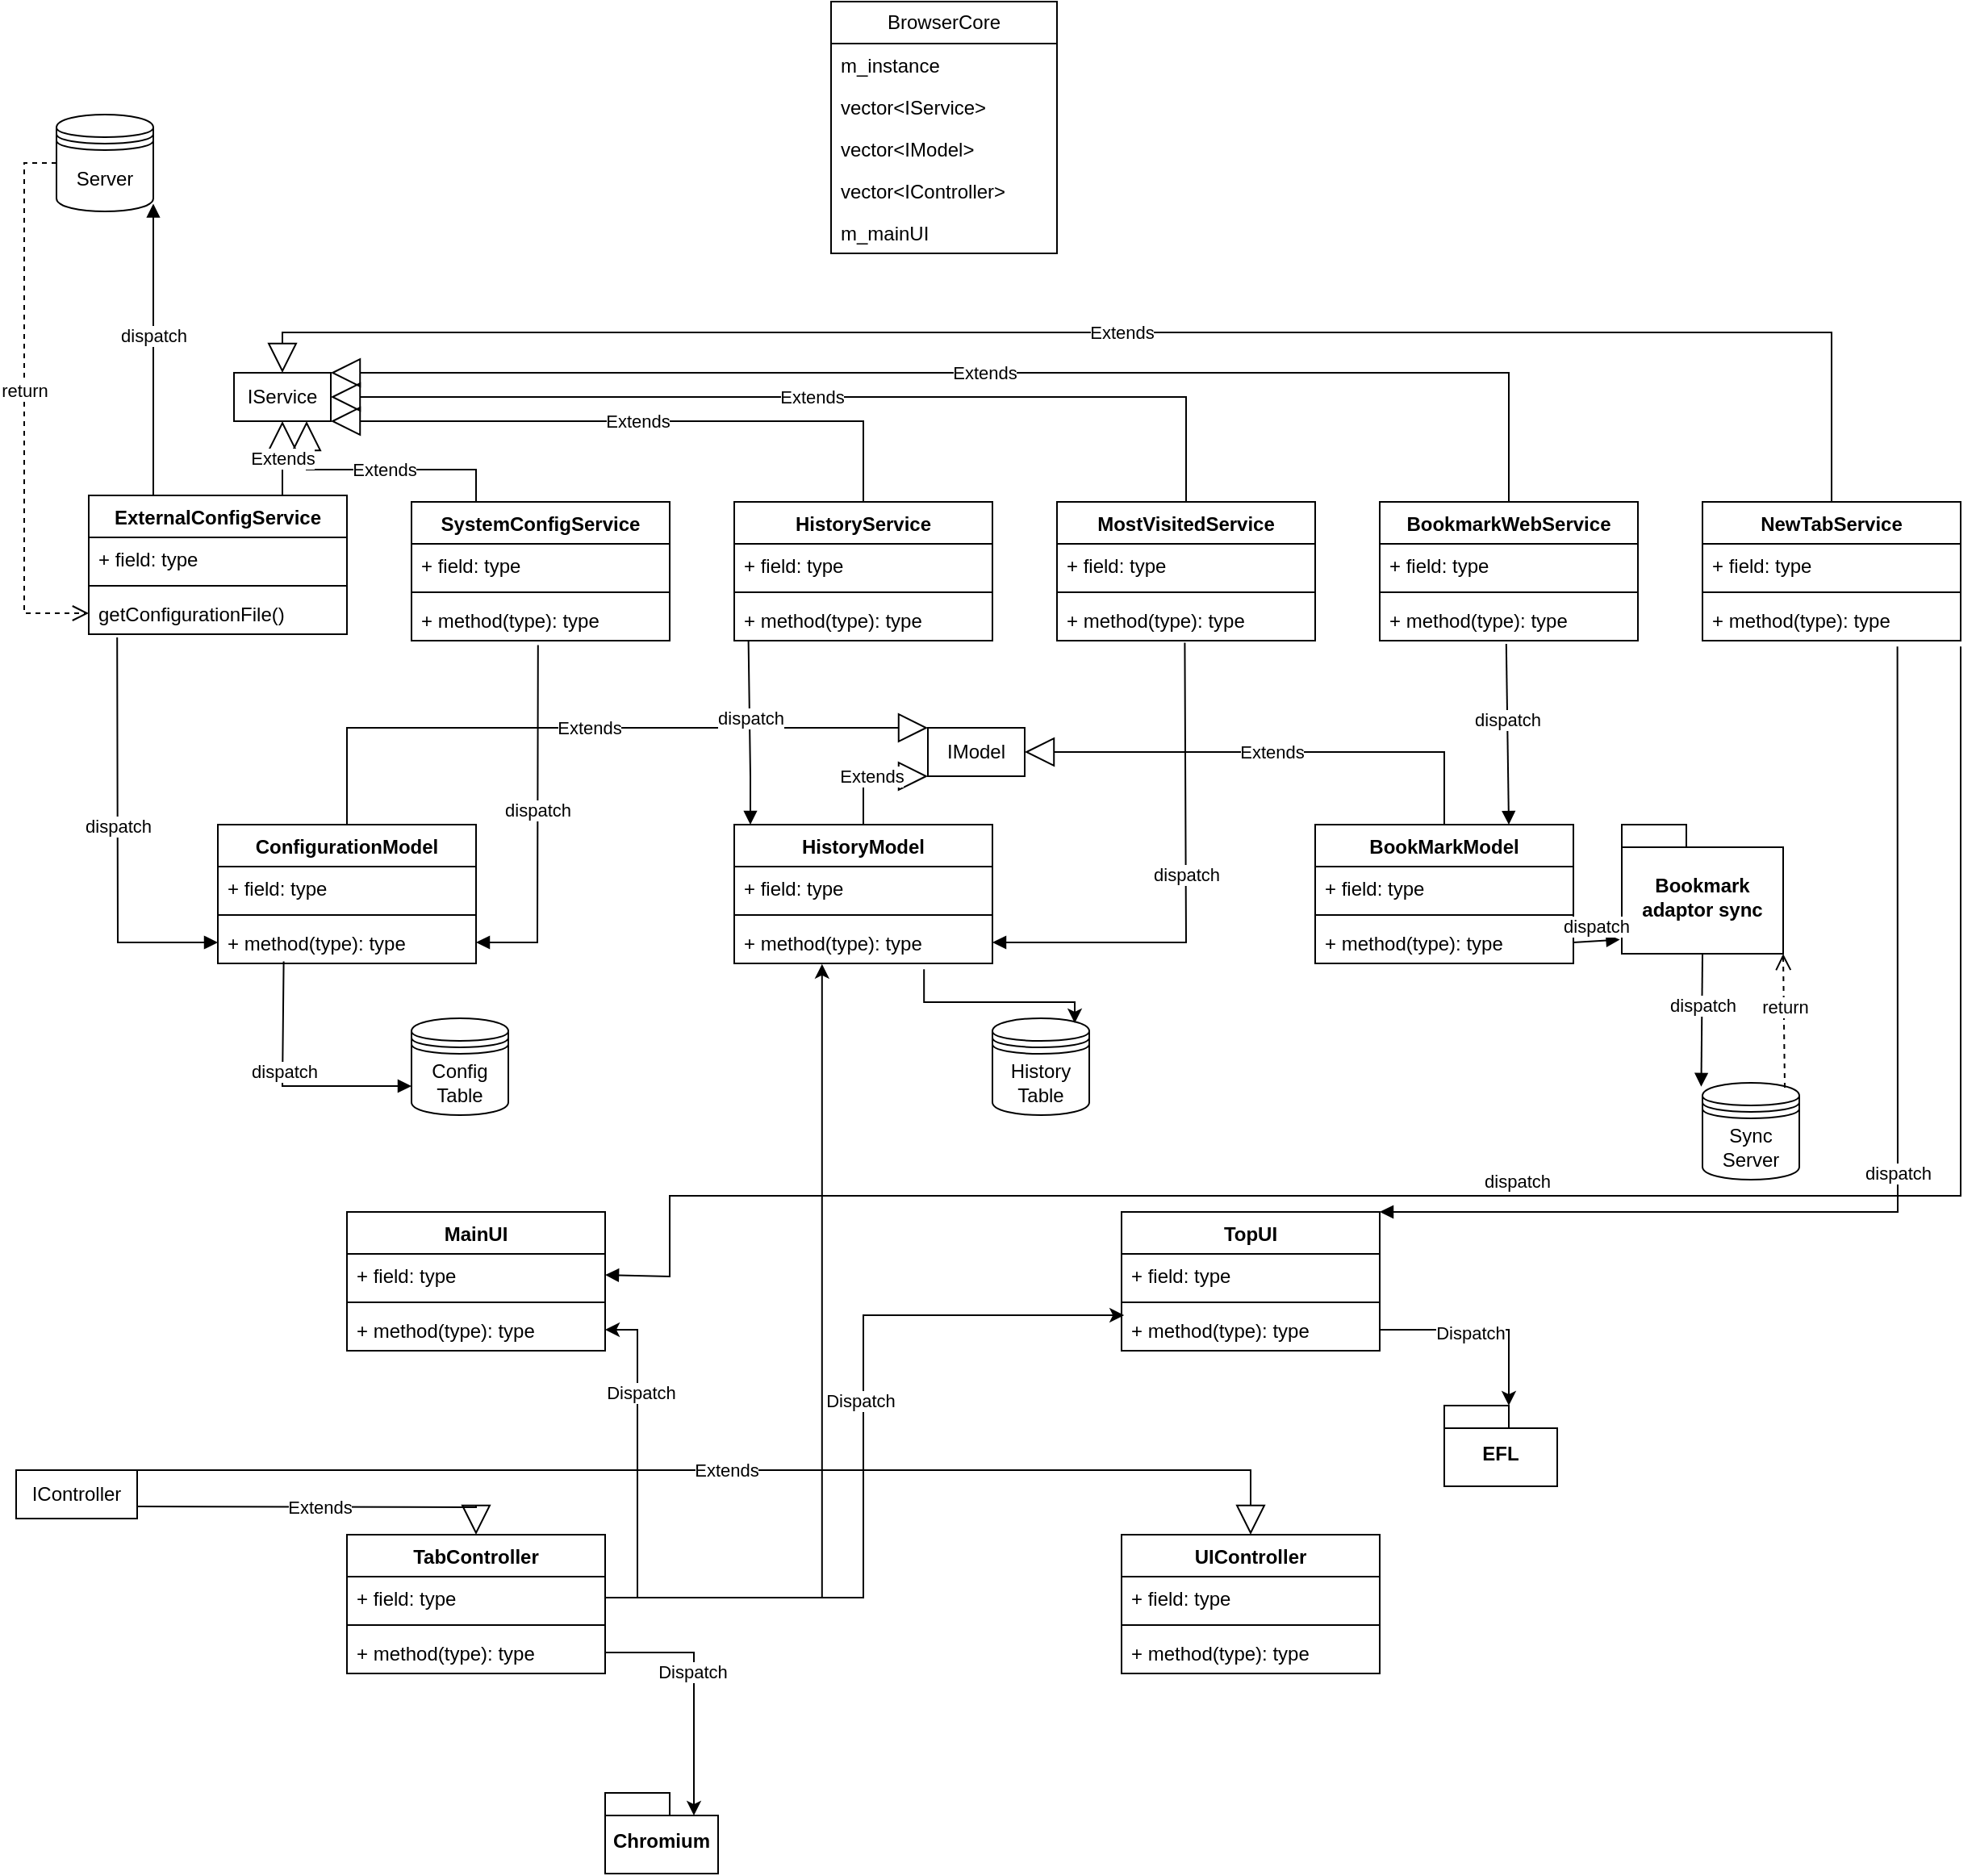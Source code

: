 <mxfile version="21.7.5" type="device">
  <diagram name="Page-1" id="P-EX21U4wKJyA6M23lcf">
    <mxGraphModel dx="2673" dy="1966" grid="1" gridSize="10" guides="1" tooltips="1" connect="1" arrows="1" fold="1" page="1" pageScale="1" pageWidth="850" pageHeight="1100" math="1" shadow="0">
      <root>
        <mxCell id="0" />
        <mxCell id="1" parent="0" />
        <mxCell id="Jnn9aBJdrJOecdArsr_e-15" value="IService" style="html=1;whiteSpace=wrap;" parent="1" vertex="1">
          <mxGeometry x="10" y="200" width="60" height="30" as="geometry" />
        </mxCell>
        <mxCell id="Jnn9aBJdrJOecdArsr_e-17" value="NewTabService" style="swimlane;fontStyle=1;align=center;verticalAlign=top;childLayout=stackLayout;horizontal=1;startSize=26;horizontalStack=0;resizeParent=1;resizeParentMax=0;resizeLast=0;collapsible=1;marginBottom=0;whiteSpace=wrap;html=1;" parent="1" vertex="1">
          <mxGeometry x="920" y="280" width="160" height="86" as="geometry" />
        </mxCell>
        <mxCell id="Jnn9aBJdrJOecdArsr_e-18" value="+ field: type" style="text;strokeColor=none;fillColor=none;align=left;verticalAlign=top;spacingLeft=4;spacingRight=4;overflow=hidden;rotatable=0;points=[[0,0.5],[1,0.5]];portConstraint=eastwest;whiteSpace=wrap;html=1;" parent="Jnn9aBJdrJOecdArsr_e-17" vertex="1">
          <mxGeometry y="26" width="160" height="26" as="geometry" />
        </mxCell>
        <mxCell id="Jnn9aBJdrJOecdArsr_e-19" value="" style="line;strokeWidth=1;fillColor=none;align=left;verticalAlign=middle;spacingTop=-1;spacingLeft=3;spacingRight=3;rotatable=0;labelPosition=right;points=[];portConstraint=eastwest;strokeColor=inherit;" parent="Jnn9aBJdrJOecdArsr_e-17" vertex="1">
          <mxGeometry y="52" width="160" height="8" as="geometry" />
        </mxCell>
        <mxCell id="Jnn9aBJdrJOecdArsr_e-20" value="+ method(type): type" style="text;strokeColor=none;fillColor=none;align=left;verticalAlign=top;spacingLeft=4;spacingRight=4;overflow=hidden;rotatable=0;points=[[0,0.5],[1,0.5]];portConstraint=eastwest;whiteSpace=wrap;html=1;" parent="Jnn9aBJdrJOecdArsr_e-17" vertex="1">
          <mxGeometry y="60" width="160" height="26" as="geometry" />
        </mxCell>
        <mxCell id="Jnn9aBJdrJOecdArsr_e-21" value="BookmarkWebService" style="swimlane;fontStyle=1;align=center;verticalAlign=top;childLayout=stackLayout;horizontal=1;startSize=26;horizontalStack=0;resizeParent=1;resizeParentMax=0;resizeLast=0;collapsible=1;marginBottom=0;whiteSpace=wrap;html=1;" parent="1" vertex="1">
          <mxGeometry x="720" y="280" width="160" height="86" as="geometry" />
        </mxCell>
        <mxCell id="Jnn9aBJdrJOecdArsr_e-22" value="+ field: type" style="text;strokeColor=none;fillColor=none;align=left;verticalAlign=top;spacingLeft=4;spacingRight=4;overflow=hidden;rotatable=0;points=[[0,0.5],[1,0.5]];portConstraint=eastwest;whiteSpace=wrap;html=1;" parent="Jnn9aBJdrJOecdArsr_e-21" vertex="1">
          <mxGeometry y="26" width="160" height="26" as="geometry" />
        </mxCell>
        <mxCell id="Jnn9aBJdrJOecdArsr_e-23" value="" style="line;strokeWidth=1;fillColor=none;align=left;verticalAlign=middle;spacingTop=-1;spacingLeft=3;spacingRight=3;rotatable=0;labelPosition=right;points=[];portConstraint=eastwest;strokeColor=inherit;" parent="Jnn9aBJdrJOecdArsr_e-21" vertex="1">
          <mxGeometry y="52" width="160" height="8" as="geometry" />
        </mxCell>
        <mxCell id="Jnn9aBJdrJOecdArsr_e-24" value="+ method(type): type" style="text;strokeColor=none;fillColor=none;align=left;verticalAlign=top;spacingLeft=4;spacingRight=4;overflow=hidden;rotatable=0;points=[[0,0.5],[1,0.5]];portConstraint=eastwest;whiteSpace=wrap;html=1;" parent="Jnn9aBJdrJOecdArsr_e-21" vertex="1">
          <mxGeometry y="60" width="160" height="26" as="geometry" />
        </mxCell>
        <mxCell id="Jnn9aBJdrJOecdArsr_e-25" value="MostVisitedService" style="swimlane;fontStyle=1;align=center;verticalAlign=top;childLayout=stackLayout;horizontal=1;startSize=26;horizontalStack=0;resizeParent=1;resizeParentMax=0;resizeLast=0;collapsible=1;marginBottom=0;whiteSpace=wrap;html=1;" parent="1" vertex="1">
          <mxGeometry x="520" y="280" width="160" height="86" as="geometry" />
        </mxCell>
        <mxCell id="Jnn9aBJdrJOecdArsr_e-26" value="+ field: type" style="text;strokeColor=none;fillColor=none;align=left;verticalAlign=top;spacingLeft=4;spacingRight=4;overflow=hidden;rotatable=0;points=[[0,0.5],[1,0.5]];portConstraint=eastwest;whiteSpace=wrap;html=1;" parent="Jnn9aBJdrJOecdArsr_e-25" vertex="1">
          <mxGeometry y="26" width="160" height="26" as="geometry" />
        </mxCell>
        <mxCell id="Jnn9aBJdrJOecdArsr_e-27" value="" style="line;strokeWidth=1;fillColor=none;align=left;verticalAlign=middle;spacingTop=-1;spacingLeft=3;spacingRight=3;rotatable=0;labelPosition=right;points=[];portConstraint=eastwest;strokeColor=inherit;" parent="Jnn9aBJdrJOecdArsr_e-25" vertex="1">
          <mxGeometry y="52" width="160" height="8" as="geometry" />
        </mxCell>
        <mxCell id="Jnn9aBJdrJOecdArsr_e-28" value="+ method(type): type" style="text;strokeColor=none;fillColor=none;align=left;verticalAlign=top;spacingLeft=4;spacingRight=4;overflow=hidden;rotatable=0;points=[[0,0.5],[1,0.5]];portConstraint=eastwest;whiteSpace=wrap;html=1;" parent="Jnn9aBJdrJOecdArsr_e-25" vertex="1">
          <mxGeometry y="60" width="160" height="26" as="geometry" />
        </mxCell>
        <mxCell id="Jnn9aBJdrJOecdArsr_e-29" value="HistoryService" style="swimlane;fontStyle=1;align=center;verticalAlign=top;childLayout=stackLayout;horizontal=1;startSize=26;horizontalStack=0;resizeParent=1;resizeParentMax=0;resizeLast=0;collapsible=1;marginBottom=0;whiteSpace=wrap;html=1;" parent="1" vertex="1">
          <mxGeometry x="320" y="280" width="160" height="86" as="geometry" />
        </mxCell>
        <mxCell id="Jnn9aBJdrJOecdArsr_e-30" value="+ field: type" style="text;strokeColor=none;fillColor=none;align=left;verticalAlign=top;spacingLeft=4;spacingRight=4;overflow=hidden;rotatable=0;points=[[0,0.5],[1,0.5]];portConstraint=eastwest;whiteSpace=wrap;html=1;" parent="Jnn9aBJdrJOecdArsr_e-29" vertex="1">
          <mxGeometry y="26" width="160" height="26" as="geometry" />
        </mxCell>
        <mxCell id="Jnn9aBJdrJOecdArsr_e-31" value="" style="line;strokeWidth=1;fillColor=none;align=left;verticalAlign=middle;spacingTop=-1;spacingLeft=3;spacingRight=3;rotatable=0;labelPosition=right;points=[];portConstraint=eastwest;strokeColor=inherit;" parent="Jnn9aBJdrJOecdArsr_e-29" vertex="1">
          <mxGeometry y="52" width="160" height="8" as="geometry" />
        </mxCell>
        <mxCell id="Jnn9aBJdrJOecdArsr_e-32" value="+ method(type): type" style="text;strokeColor=none;fillColor=none;align=left;verticalAlign=top;spacingLeft=4;spacingRight=4;overflow=hidden;rotatable=0;points=[[0,0.5],[1,0.5]];portConstraint=eastwest;whiteSpace=wrap;html=1;" parent="Jnn9aBJdrJOecdArsr_e-29" vertex="1">
          <mxGeometry y="60" width="160" height="26" as="geometry" />
        </mxCell>
        <mxCell id="Jnn9aBJdrJOecdArsr_e-33" value="SystemConfigService" style="swimlane;fontStyle=1;align=center;verticalAlign=top;childLayout=stackLayout;horizontal=1;startSize=26;horizontalStack=0;resizeParent=1;resizeParentMax=0;resizeLast=0;collapsible=1;marginBottom=0;whiteSpace=wrap;html=1;" parent="1" vertex="1">
          <mxGeometry x="120" y="280" width="160" height="86" as="geometry" />
        </mxCell>
        <mxCell id="Jnn9aBJdrJOecdArsr_e-34" value="+ field: type" style="text;strokeColor=none;fillColor=none;align=left;verticalAlign=top;spacingLeft=4;spacingRight=4;overflow=hidden;rotatable=0;points=[[0,0.5],[1,0.5]];portConstraint=eastwest;whiteSpace=wrap;html=1;" parent="Jnn9aBJdrJOecdArsr_e-33" vertex="1">
          <mxGeometry y="26" width="160" height="26" as="geometry" />
        </mxCell>
        <mxCell id="Jnn9aBJdrJOecdArsr_e-35" value="" style="line;strokeWidth=1;fillColor=none;align=left;verticalAlign=middle;spacingTop=-1;spacingLeft=3;spacingRight=3;rotatable=0;labelPosition=right;points=[];portConstraint=eastwest;strokeColor=inherit;" parent="Jnn9aBJdrJOecdArsr_e-33" vertex="1">
          <mxGeometry y="52" width="160" height="8" as="geometry" />
        </mxCell>
        <mxCell id="Jnn9aBJdrJOecdArsr_e-36" value="+ method(type): type" style="text;strokeColor=none;fillColor=none;align=left;verticalAlign=top;spacingLeft=4;spacingRight=4;overflow=hidden;rotatable=0;points=[[0,0.5],[1,0.5]];portConstraint=eastwest;whiteSpace=wrap;html=1;" parent="Jnn9aBJdrJOecdArsr_e-33" vertex="1">
          <mxGeometry y="60" width="160" height="26" as="geometry" />
        </mxCell>
        <mxCell id="Jnn9aBJdrJOecdArsr_e-37" value="ExternalConfigService" style="swimlane;fontStyle=1;align=center;verticalAlign=top;childLayout=stackLayout;horizontal=1;startSize=26;horizontalStack=0;resizeParent=1;resizeParentMax=0;resizeLast=0;collapsible=1;marginBottom=0;whiteSpace=wrap;html=1;" parent="1" vertex="1">
          <mxGeometry x="-80" y="276" width="160" height="86" as="geometry" />
        </mxCell>
        <mxCell id="Jnn9aBJdrJOecdArsr_e-38" value="+ field: type" style="text;strokeColor=none;fillColor=none;align=left;verticalAlign=top;spacingLeft=4;spacingRight=4;overflow=hidden;rotatable=0;points=[[0,0.5],[1,0.5]];portConstraint=eastwest;whiteSpace=wrap;html=1;" parent="Jnn9aBJdrJOecdArsr_e-37" vertex="1">
          <mxGeometry y="26" width="160" height="26" as="geometry" />
        </mxCell>
        <mxCell id="Jnn9aBJdrJOecdArsr_e-39" value="" style="line;strokeWidth=1;fillColor=none;align=left;verticalAlign=middle;spacingTop=-1;spacingLeft=3;spacingRight=3;rotatable=0;labelPosition=right;points=[];portConstraint=eastwest;strokeColor=inherit;" parent="Jnn9aBJdrJOecdArsr_e-37" vertex="1">
          <mxGeometry y="52" width="160" height="8" as="geometry" />
        </mxCell>
        <mxCell id="Jnn9aBJdrJOecdArsr_e-40" value="getConfigurationFile()" style="text;strokeColor=none;fillColor=none;align=left;verticalAlign=top;spacingLeft=4;spacingRight=4;overflow=hidden;rotatable=0;points=[[0,0.5],[1,0.5]];portConstraint=eastwest;whiteSpace=wrap;html=1;" parent="Jnn9aBJdrJOecdArsr_e-37" vertex="1">
          <mxGeometry y="60" width="160" height="26" as="geometry" />
        </mxCell>
        <mxCell id="Jnn9aBJdrJOecdArsr_e-50" value="Extends" style="endArrow=block;endSize=16;endFill=0;html=1;rounded=0;exitX=0.25;exitY=0;exitDx=0;exitDy=0;entryX=0.75;entryY=1;entryDx=0;entryDy=0;" parent="1" source="Jnn9aBJdrJOecdArsr_e-33" target="Jnn9aBJdrJOecdArsr_e-15" edge="1">
          <mxGeometry width="160" relative="1" as="geometry">
            <mxPoint x="150" y="240" as="sourcePoint" />
            <mxPoint x="310" y="240" as="targetPoint" />
            <Array as="points">
              <mxPoint x="160" y="260" />
              <mxPoint x="55" y="260" />
            </Array>
          </mxGeometry>
        </mxCell>
        <mxCell id="Jnn9aBJdrJOecdArsr_e-51" value="Extends" style="endArrow=block;endSize=16;endFill=0;html=1;rounded=0;entryX=1;entryY=1;entryDx=0;entryDy=0;exitX=0.5;exitY=0;exitDx=0;exitDy=0;" parent="1" source="Jnn9aBJdrJOecdArsr_e-29" target="Jnn9aBJdrJOecdArsr_e-15" edge="1">
          <mxGeometry width="160" relative="1" as="geometry">
            <mxPoint x="360" y="260" as="sourcePoint" />
            <mxPoint x="520" y="260" as="targetPoint" />
            <Array as="points">
              <mxPoint x="400" y="230" />
              <mxPoint x="220" y="230" />
            </Array>
          </mxGeometry>
        </mxCell>
        <mxCell id="Jnn9aBJdrJOecdArsr_e-52" value="Extends" style="endArrow=block;endSize=16;endFill=0;html=1;rounded=0;entryX=1;entryY=0.5;entryDx=0;entryDy=0;exitX=0.5;exitY=0;exitDx=0;exitDy=0;" parent="1" source="Jnn9aBJdrJOecdArsr_e-25" target="Jnn9aBJdrJOecdArsr_e-15" edge="1">
          <mxGeometry width="160" relative="1" as="geometry">
            <mxPoint x="400" y="250" as="sourcePoint" />
            <mxPoint x="70" y="200" as="targetPoint" />
            <Array as="points">
              <mxPoint x="600" y="215" />
              <mxPoint x="320" y="215" />
            </Array>
          </mxGeometry>
        </mxCell>
        <mxCell id="Jnn9aBJdrJOecdArsr_e-53" value="Extends" style="endArrow=block;endSize=16;endFill=0;html=1;rounded=0;entryX=1;entryY=0.5;entryDx=0;entryDy=0;exitX=0.5;exitY=0;exitDx=0;exitDy=0;" parent="1" source="Jnn9aBJdrJOecdArsr_e-21" edge="1">
          <mxGeometry width="160" relative="1" as="geometry">
            <mxPoint x="600" y="265" as="sourcePoint" />
            <mxPoint x="70" y="200" as="targetPoint" />
            <Array as="points">
              <mxPoint x="800" y="200" />
              <mxPoint x="320" y="200" />
            </Array>
          </mxGeometry>
        </mxCell>
        <mxCell id="Jnn9aBJdrJOecdArsr_e-54" value="Server" style="shape=datastore;whiteSpace=wrap;html=1;" parent="1" vertex="1">
          <mxGeometry x="-100" y="40" width="60" height="60" as="geometry" />
        </mxCell>
        <mxCell id="Jnn9aBJdrJOecdArsr_e-58" value="dispatch" style="html=1;verticalAlign=bottom;endArrow=block;curved=0;rounded=0;exitX=0.25;exitY=0;exitDx=0;exitDy=0;entryX=1;entryY=0.92;entryDx=0;entryDy=0;entryPerimeter=0;" parent="1" source="Jnn9aBJdrJOecdArsr_e-37" target="Jnn9aBJdrJOecdArsr_e-54" edge="1">
          <mxGeometry width="80" relative="1" as="geometry">
            <mxPoint x="-80" y="140" as="sourcePoint" />
            <mxPoint y="140" as="targetPoint" />
          </mxGeometry>
        </mxCell>
        <mxCell id="Jnn9aBJdrJOecdArsr_e-59" value="return" style="html=1;verticalAlign=bottom;endArrow=open;dashed=1;endSize=8;curved=0;rounded=0;exitX=0;exitY=0.5;exitDx=0;exitDy=0;" parent="1" source="Jnn9aBJdrJOecdArsr_e-54" target="Jnn9aBJdrJOecdArsr_e-40" edge="1">
          <mxGeometry relative="1" as="geometry">
            <mxPoint x="580" y="340" as="sourcePoint" />
            <mxPoint x="500" y="340" as="targetPoint" />
            <Array as="points">
              <mxPoint x="-120" y="70" />
              <mxPoint x="-120" y="200" />
              <mxPoint x="-120" y="349" />
            </Array>
          </mxGeometry>
        </mxCell>
        <mxCell id="Jnn9aBJdrJOecdArsr_e-60" value="Extends" style="endArrow=block;endSize=16;endFill=0;html=1;rounded=0;entryX=0.5;entryY=0;entryDx=0;entryDy=0;exitX=0.5;exitY=0;exitDx=0;exitDy=0;" parent="1" source="Jnn9aBJdrJOecdArsr_e-17" target="Jnn9aBJdrJOecdArsr_e-15" edge="1">
          <mxGeometry width="160" relative="1" as="geometry">
            <mxPoint x="800" y="255" as="sourcePoint" />
            <mxPoint x="70" y="175" as="targetPoint" />
            <Array as="points">
              <mxPoint x="1000" y="175" />
              <mxPoint x="800" y="175" />
              <mxPoint x="320" y="175" />
              <mxPoint x="40" y="175" />
            </Array>
          </mxGeometry>
        </mxCell>
        <mxCell id="Jnn9aBJdrJOecdArsr_e-61" value="Extends" style="endArrow=block;endSize=16;endFill=0;html=1;rounded=0;exitX=0.75;exitY=0;exitDx=0;exitDy=0;entryX=0.5;entryY=1;entryDx=0;entryDy=0;" parent="1" source="Jnn9aBJdrJOecdArsr_e-37" target="Jnn9aBJdrJOecdArsr_e-15" edge="1">
          <mxGeometry width="160" relative="1" as="geometry">
            <mxPoint x="170" y="290" as="sourcePoint" />
            <mxPoint x="50" y="240" as="targetPoint" />
            <Array as="points" />
          </mxGeometry>
        </mxCell>
        <mxCell id="Jnn9aBJdrJOecdArsr_e-63" value="IModel" style="html=1;whiteSpace=wrap;" parent="1" vertex="1">
          <mxGeometry x="440" y="420" width="60" height="30" as="geometry" />
        </mxCell>
        <mxCell id="Jnn9aBJdrJOecdArsr_e-64" value="ConfigurationModel" style="swimlane;fontStyle=1;align=center;verticalAlign=top;childLayout=stackLayout;horizontal=1;startSize=26;horizontalStack=0;resizeParent=1;resizeParentMax=0;resizeLast=0;collapsible=1;marginBottom=0;whiteSpace=wrap;html=1;" parent="1" vertex="1">
          <mxGeometry y="480" width="160" height="86" as="geometry" />
        </mxCell>
        <mxCell id="Jnn9aBJdrJOecdArsr_e-65" value="+ field: type" style="text;strokeColor=none;fillColor=none;align=left;verticalAlign=top;spacingLeft=4;spacingRight=4;overflow=hidden;rotatable=0;points=[[0,0.5],[1,0.5]];portConstraint=eastwest;whiteSpace=wrap;html=1;" parent="Jnn9aBJdrJOecdArsr_e-64" vertex="1">
          <mxGeometry y="26" width="160" height="26" as="geometry" />
        </mxCell>
        <mxCell id="Jnn9aBJdrJOecdArsr_e-66" value="" style="line;strokeWidth=1;fillColor=none;align=left;verticalAlign=middle;spacingTop=-1;spacingLeft=3;spacingRight=3;rotatable=0;labelPosition=right;points=[];portConstraint=eastwest;strokeColor=inherit;" parent="Jnn9aBJdrJOecdArsr_e-64" vertex="1">
          <mxGeometry y="52" width="160" height="8" as="geometry" />
        </mxCell>
        <mxCell id="Jnn9aBJdrJOecdArsr_e-67" value="+ method(type): type" style="text;strokeColor=none;fillColor=none;align=left;verticalAlign=top;spacingLeft=4;spacingRight=4;overflow=hidden;rotatable=0;points=[[0,0.5],[1,0.5]];portConstraint=eastwest;whiteSpace=wrap;html=1;" parent="Jnn9aBJdrJOecdArsr_e-64" vertex="1">
          <mxGeometry y="60" width="160" height="26" as="geometry" />
        </mxCell>
        <mxCell id="Jnn9aBJdrJOecdArsr_e-68" value="HistoryModel" style="swimlane;fontStyle=1;align=center;verticalAlign=top;childLayout=stackLayout;horizontal=1;startSize=26;horizontalStack=0;resizeParent=1;resizeParentMax=0;resizeLast=0;collapsible=1;marginBottom=0;whiteSpace=wrap;html=1;" parent="1" vertex="1">
          <mxGeometry x="320" y="480" width="160" height="86" as="geometry" />
        </mxCell>
        <mxCell id="Jnn9aBJdrJOecdArsr_e-69" value="+ field: type" style="text;strokeColor=none;fillColor=none;align=left;verticalAlign=top;spacingLeft=4;spacingRight=4;overflow=hidden;rotatable=0;points=[[0,0.5],[1,0.5]];portConstraint=eastwest;whiteSpace=wrap;html=1;" parent="Jnn9aBJdrJOecdArsr_e-68" vertex="1">
          <mxGeometry y="26" width="160" height="26" as="geometry" />
        </mxCell>
        <mxCell id="Jnn9aBJdrJOecdArsr_e-70" value="" style="line;strokeWidth=1;fillColor=none;align=left;verticalAlign=middle;spacingTop=-1;spacingLeft=3;spacingRight=3;rotatable=0;labelPosition=right;points=[];portConstraint=eastwest;strokeColor=inherit;" parent="Jnn9aBJdrJOecdArsr_e-68" vertex="1">
          <mxGeometry y="52" width="160" height="8" as="geometry" />
        </mxCell>
        <mxCell id="Jnn9aBJdrJOecdArsr_e-71" value="+ method(type): type" style="text;strokeColor=none;fillColor=none;align=left;verticalAlign=top;spacingLeft=4;spacingRight=4;overflow=hidden;rotatable=0;points=[[0,0.5],[1,0.5]];portConstraint=eastwest;whiteSpace=wrap;html=1;" parent="Jnn9aBJdrJOecdArsr_e-68" vertex="1">
          <mxGeometry y="60" width="160" height="26" as="geometry" />
        </mxCell>
        <mxCell id="Jnn9aBJdrJOecdArsr_e-72" value="BookMarkModel" style="swimlane;fontStyle=1;align=center;verticalAlign=top;childLayout=stackLayout;horizontal=1;startSize=26;horizontalStack=0;resizeParent=1;resizeParentMax=0;resizeLast=0;collapsible=1;marginBottom=0;whiteSpace=wrap;html=1;" parent="1" vertex="1">
          <mxGeometry x="680" y="480" width="160" height="86" as="geometry" />
        </mxCell>
        <mxCell id="Jnn9aBJdrJOecdArsr_e-73" value="+ field: type" style="text;strokeColor=none;fillColor=none;align=left;verticalAlign=top;spacingLeft=4;spacingRight=4;overflow=hidden;rotatable=0;points=[[0,0.5],[1,0.5]];portConstraint=eastwest;whiteSpace=wrap;html=1;" parent="Jnn9aBJdrJOecdArsr_e-72" vertex="1">
          <mxGeometry y="26" width="160" height="26" as="geometry" />
        </mxCell>
        <mxCell id="Jnn9aBJdrJOecdArsr_e-74" value="" style="line;strokeWidth=1;fillColor=none;align=left;verticalAlign=middle;spacingTop=-1;spacingLeft=3;spacingRight=3;rotatable=0;labelPosition=right;points=[];portConstraint=eastwest;strokeColor=inherit;" parent="Jnn9aBJdrJOecdArsr_e-72" vertex="1">
          <mxGeometry y="52" width="160" height="8" as="geometry" />
        </mxCell>
        <mxCell id="Jnn9aBJdrJOecdArsr_e-75" value="+ method(type): type" style="text;strokeColor=none;fillColor=none;align=left;verticalAlign=top;spacingLeft=4;spacingRight=4;overflow=hidden;rotatable=0;points=[[0,0.5],[1,0.5]];portConstraint=eastwest;whiteSpace=wrap;html=1;" parent="Jnn9aBJdrJOecdArsr_e-72" vertex="1">
          <mxGeometry y="60" width="160" height="26" as="geometry" />
        </mxCell>
        <mxCell id="Jnn9aBJdrJOecdArsr_e-76" value="Bookmark adaptor sync" style="shape=folder;fontStyle=1;spacingTop=10;tabWidth=40;tabHeight=14;tabPosition=left;html=1;whiteSpace=wrap;" parent="1" vertex="1">
          <mxGeometry x="870" y="480" width="100" height="80" as="geometry" />
        </mxCell>
        <mxCell id="Jnn9aBJdrJOecdArsr_e-77" value="Sync Server" style="shape=datastore;whiteSpace=wrap;html=1;" parent="1" vertex="1">
          <mxGeometry x="920" y="640" width="60" height="60" as="geometry" />
        </mxCell>
        <mxCell id="Jnn9aBJdrJOecdArsr_e-78" value="Extends" style="endArrow=block;endSize=16;endFill=0;html=1;rounded=0;exitX=0.5;exitY=0;exitDx=0;exitDy=0;entryX=0;entryY=0;entryDx=0;entryDy=0;" parent="1" source="Jnn9aBJdrJOecdArsr_e-64" target="Jnn9aBJdrJOecdArsr_e-63" edge="1">
          <mxGeometry width="160" relative="1" as="geometry">
            <mxPoint x="350" y="500" as="sourcePoint" />
            <mxPoint x="510" y="500" as="targetPoint" />
            <Array as="points">
              <mxPoint x="80" y="420" />
            </Array>
          </mxGeometry>
        </mxCell>
        <mxCell id="Jnn9aBJdrJOecdArsr_e-79" value="Extends" style="endArrow=block;endSize=16;endFill=0;html=1;rounded=0;exitX=0.5;exitY=0;exitDx=0;exitDy=0;entryX=0;entryY=1;entryDx=0;entryDy=0;entryPerimeter=0;" parent="1" source="Jnn9aBJdrJOecdArsr_e-68" target="Jnn9aBJdrJOecdArsr_e-63" edge="1">
          <mxGeometry width="160" relative="1" as="geometry">
            <mxPoint x="90" y="490" as="sourcePoint" />
            <mxPoint x="450" y="445" as="targetPoint" />
            <Array as="points">
              <mxPoint x="400" y="450" />
            </Array>
          </mxGeometry>
        </mxCell>
        <mxCell id="Jnn9aBJdrJOecdArsr_e-80" value="Extends" style="endArrow=block;endSize=16;endFill=0;html=1;rounded=0;exitX=0.5;exitY=0;exitDx=0;exitDy=0;entryX=1;entryY=0.5;entryDx=0;entryDy=0;" parent="1" source="Jnn9aBJdrJOecdArsr_e-72" target="Jnn9aBJdrJOecdArsr_e-63" edge="1">
          <mxGeometry width="160" relative="1" as="geometry">
            <mxPoint x="90" y="490" as="sourcePoint" />
            <mxPoint x="450" y="430" as="targetPoint" />
            <Array as="points">
              <mxPoint x="760" y="435" />
            </Array>
          </mxGeometry>
        </mxCell>
        <mxCell id="Jnn9aBJdrJOecdArsr_e-81" value="Config Table" style="shape=datastore;whiteSpace=wrap;html=1;" parent="1" vertex="1">
          <mxGeometry x="120" y="600" width="60" height="60" as="geometry" />
        </mxCell>
        <mxCell id="Jnn9aBJdrJOecdArsr_e-83" value="History&lt;br&gt;Table" style="shape=datastore;whiteSpace=wrap;html=1;" parent="1" vertex="1">
          <mxGeometry x="480" y="600" width="60" height="60" as="geometry" />
        </mxCell>
        <mxCell id="Jnn9aBJdrJOecdArsr_e-84" value="dispatch" style="html=1;verticalAlign=bottom;endArrow=block;curved=0;rounded=0;exitX=0.11;exitY=1.077;exitDx=0;exitDy=0;exitPerimeter=0;entryX=0;entryY=0.5;entryDx=0;entryDy=0;" parent="1" source="Jnn9aBJdrJOecdArsr_e-40" target="Jnn9aBJdrJOecdArsr_e-67" edge="1">
          <mxGeometry width="80" relative="1" as="geometry">
            <mxPoint x="390" y="500" as="sourcePoint" />
            <mxPoint x="470" y="500" as="targetPoint" />
            <Array as="points">
              <mxPoint x="-62" y="553" />
            </Array>
          </mxGeometry>
        </mxCell>
        <mxCell id="Jnn9aBJdrJOecdArsr_e-85" value="dispatch" style="html=1;verticalAlign=bottom;endArrow=block;curved=0;rounded=0;exitX=0.255;exitY=0.954;exitDx=0;exitDy=0;exitPerimeter=0;entryX=0;entryY=0.7;entryDx=0;entryDy=0;" parent="1" source="Jnn9aBJdrJOecdArsr_e-67" target="Jnn9aBJdrJOecdArsr_e-81" edge="1">
          <mxGeometry width="80" relative="1" as="geometry">
            <mxPoint x="-52" y="374" as="sourcePoint" />
            <mxPoint x="10" y="563" as="targetPoint" />
            <Array as="points">
              <mxPoint x="40" y="642" />
            </Array>
          </mxGeometry>
        </mxCell>
        <mxCell id="Jnn9aBJdrJOecdArsr_e-86" value="dispatch" style="html=1;verticalAlign=bottom;endArrow=block;curved=0;rounded=0;exitX=0.49;exitY=1.108;exitDx=0;exitDy=0;exitPerimeter=0;entryX=1;entryY=0.5;entryDx=0;entryDy=0;" parent="1" source="Jnn9aBJdrJOecdArsr_e-36" target="Jnn9aBJdrJOecdArsr_e-67" edge="1">
          <mxGeometry width="80" relative="1" as="geometry">
            <mxPoint x="51" y="575" as="sourcePoint" />
            <mxPoint x="130" y="652" as="targetPoint" />
            <Array as="points">
              <mxPoint x="198" y="553" />
            </Array>
          </mxGeometry>
        </mxCell>
        <mxCell id="Jnn9aBJdrJOecdArsr_e-87" value="dispatch" style="html=1;verticalAlign=bottom;endArrow=block;curved=0;rounded=0;exitX=0.495;exitY=1.046;exitDx=0;exitDy=0;exitPerimeter=0;entryX=1;entryY=0.5;entryDx=0;entryDy=0;" parent="1" source="Jnn9aBJdrJOecdArsr_e-28" target="Jnn9aBJdrJOecdArsr_e-71" edge="1">
          <mxGeometry width="80" relative="1" as="geometry">
            <mxPoint x="598" y="400" as="sourcePoint" />
            <mxPoint x="560" y="584" as="targetPoint" />
            <Array as="points">
              <mxPoint x="600" y="553" />
            </Array>
          </mxGeometry>
        </mxCell>
        <mxCell id="Jnn9aBJdrJOecdArsr_e-88" value="dispatch" style="html=1;verticalAlign=bottom;endArrow=block;curved=0;rounded=0;exitX=0.055;exitY=0.985;exitDx=0;exitDy=0;exitPerimeter=0;" parent="1" source="Jnn9aBJdrJOecdArsr_e-32" edge="1">
          <mxGeometry width="80" relative="1" as="geometry">
            <mxPoint x="609" y="377" as="sourcePoint" />
            <mxPoint x="330" y="480" as="targetPoint" />
            <Array as="points">
              <mxPoint x="330" y="450" />
            </Array>
          </mxGeometry>
        </mxCell>
        <mxCell id="Jnn9aBJdrJOecdArsr_e-89" value="dispatch" style="html=1;verticalAlign=bottom;endArrow=block;curved=0;rounded=0;exitX=0.49;exitY=1.077;exitDx=0;exitDy=0;exitPerimeter=0;entryX=0.75;entryY=0;entryDx=0;entryDy=0;" parent="1" source="Jnn9aBJdrJOecdArsr_e-24" target="Jnn9aBJdrJOecdArsr_e-72" edge="1">
          <mxGeometry width="80" relative="1" as="geometry">
            <mxPoint x="339" y="376" as="sourcePoint" />
            <mxPoint x="340" y="490" as="targetPoint" />
            <Array as="points" />
          </mxGeometry>
        </mxCell>
        <mxCell id="Jnn9aBJdrJOecdArsr_e-90" value="dispatch" style="html=1;verticalAlign=bottom;endArrow=block;curved=0;rounded=0;exitX=1;exitY=0.5;exitDx=0;exitDy=0;entryX=-0.012;entryY=0.89;entryDx=0;entryDy=0;entryPerimeter=0;" parent="1" source="Jnn9aBJdrJOecdArsr_e-75" target="Jnn9aBJdrJOecdArsr_e-76" edge="1">
          <mxGeometry width="80" relative="1" as="geometry">
            <mxPoint x="808" y="378" as="sourcePoint" />
            <mxPoint x="810" y="490" as="targetPoint" />
            <Array as="points" />
          </mxGeometry>
        </mxCell>
        <mxCell id="Jnn9aBJdrJOecdArsr_e-91" value="dispatch" style="html=1;verticalAlign=bottom;endArrow=block;curved=0;rounded=0;exitX=0.5;exitY=1;exitDx=0;exitDy=0;entryX=-0.013;entryY=0.04;entryDx=0;entryDy=0;entryPerimeter=0;exitPerimeter=0;" parent="1" source="Jnn9aBJdrJOecdArsr_e-76" target="Jnn9aBJdrJOecdArsr_e-77" edge="1">
          <mxGeometry width="80" relative="1" as="geometry">
            <mxPoint x="850" y="563" as="sourcePoint" />
            <mxPoint x="879" y="561" as="targetPoint" />
            <Array as="points" />
          </mxGeometry>
        </mxCell>
        <mxCell id="Jnn9aBJdrJOecdArsr_e-92" value="return" style="html=1;verticalAlign=bottom;endArrow=open;dashed=1;endSize=8;curved=0;rounded=0;exitX=0.85;exitY=0.05;exitDx=0;exitDy=0;exitPerimeter=0;entryX=0;entryY=0;entryDx=100;entryDy=80;entryPerimeter=0;" parent="1" source="Jnn9aBJdrJOecdArsr_e-77" target="Jnn9aBJdrJOecdArsr_e-76" edge="1">
          <mxGeometry relative="1" as="geometry">
            <mxPoint x="470" y="690" as="sourcePoint" />
            <mxPoint x="390" y="690" as="targetPoint" />
          </mxGeometry>
        </mxCell>
        <mxCell id="Jnn9aBJdrJOecdArsr_e-93" value="MainUI" style="swimlane;fontStyle=1;align=center;verticalAlign=top;childLayout=stackLayout;horizontal=1;startSize=26;horizontalStack=0;resizeParent=1;resizeParentMax=0;resizeLast=0;collapsible=1;marginBottom=0;whiteSpace=wrap;html=1;" parent="1" vertex="1">
          <mxGeometry x="80" y="720" width="160" height="86" as="geometry" />
        </mxCell>
        <mxCell id="Jnn9aBJdrJOecdArsr_e-94" value="+ field: type" style="text;strokeColor=none;fillColor=none;align=left;verticalAlign=top;spacingLeft=4;spacingRight=4;overflow=hidden;rotatable=0;points=[[0,0.5],[1,0.5]];portConstraint=eastwest;whiteSpace=wrap;html=1;" parent="Jnn9aBJdrJOecdArsr_e-93" vertex="1">
          <mxGeometry y="26" width="160" height="26" as="geometry" />
        </mxCell>
        <mxCell id="Jnn9aBJdrJOecdArsr_e-95" value="" style="line;strokeWidth=1;fillColor=none;align=left;verticalAlign=middle;spacingTop=-1;spacingLeft=3;spacingRight=3;rotatable=0;labelPosition=right;points=[];portConstraint=eastwest;strokeColor=inherit;" parent="Jnn9aBJdrJOecdArsr_e-93" vertex="1">
          <mxGeometry y="52" width="160" height="8" as="geometry" />
        </mxCell>
        <mxCell id="Jnn9aBJdrJOecdArsr_e-96" value="+ method(type): type" style="text;strokeColor=none;fillColor=none;align=left;verticalAlign=top;spacingLeft=4;spacingRight=4;overflow=hidden;rotatable=0;points=[[0,0.5],[1,0.5]];portConstraint=eastwest;whiteSpace=wrap;html=1;" parent="Jnn9aBJdrJOecdArsr_e-93" vertex="1">
          <mxGeometry y="60" width="160" height="26" as="geometry" />
        </mxCell>
        <mxCell id="Jnn9aBJdrJOecdArsr_e-97" value="TopUI" style="swimlane;fontStyle=1;align=center;verticalAlign=top;childLayout=stackLayout;horizontal=1;startSize=26;horizontalStack=0;resizeParent=1;resizeParentMax=0;resizeLast=0;collapsible=1;marginBottom=0;whiteSpace=wrap;html=1;" parent="1" vertex="1">
          <mxGeometry x="560" y="720" width="160" height="86" as="geometry" />
        </mxCell>
        <mxCell id="Jnn9aBJdrJOecdArsr_e-98" value="+ field: type" style="text;strokeColor=none;fillColor=none;align=left;verticalAlign=top;spacingLeft=4;spacingRight=4;overflow=hidden;rotatable=0;points=[[0,0.5],[1,0.5]];portConstraint=eastwest;whiteSpace=wrap;html=1;" parent="Jnn9aBJdrJOecdArsr_e-97" vertex="1">
          <mxGeometry y="26" width="160" height="26" as="geometry" />
        </mxCell>
        <mxCell id="Jnn9aBJdrJOecdArsr_e-99" value="" style="line;strokeWidth=1;fillColor=none;align=left;verticalAlign=middle;spacingTop=-1;spacingLeft=3;spacingRight=3;rotatable=0;labelPosition=right;points=[];portConstraint=eastwest;strokeColor=inherit;" parent="Jnn9aBJdrJOecdArsr_e-97" vertex="1">
          <mxGeometry y="52" width="160" height="8" as="geometry" />
        </mxCell>
        <mxCell id="Jnn9aBJdrJOecdArsr_e-100" value="+ method(type): type" style="text;strokeColor=none;fillColor=none;align=left;verticalAlign=top;spacingLeft=4;spacingRight=4;overflow=hidden;rotatable=0;points=[[0,0.5],[1,0.5]];portConstraint=eastwest;whiteSpace=wrap;html=1;" parent="Jnn9aBJdrJOecdArsr_e-97" vertex="1">
          <mxGeometry y="60" width="160" height="26" as="geometry" />
        </mxCell>
        <mxCell id="Jnn9aBJdrJOecdArsr_e-101" value="dispatch" style="html=1;verticalAlign=bottom;endArrow=block;curved=0;rounded=0;exitX=0.755;exitY=1.138;exitDx=0;exitDy=0;exitPerimeter=0;entryX=1;entryY=0;entryDx=0;entryDy=0;" parent="1" source="Jnn9aBJdrJOecdArsr_e-20" target="Jnn9aBJdrJOecdArsr_e-97" edge="1">
          <mxGeometry width="80" relative="1" as="geometry">
            <mxPoint x="808" y="378" as="sourcePoint" />
            <mxPoint x="810" y="490" as="targetPoint" />
            <Array as="points">
              <mxPoint x="1041" y="720" />
            </Array>
          </mxGeometry>
        </mxCell>
        <mxCell id="Jnn9aBJdrJOecdArsr_e-102" value="dispatch" style="html=1;verticalAlign=bottom;endArrow=block;curved=0;rounded=0;exitX=1;exitY=1.138;exitDx=0;exitDy=0;exitPerimeter=0;entryX=1;entryY=0.5;entryDx=0;entryDy=0;" parent="1" source="Jnn9aBJdrJOecdArsr_e-20" target="Jnn9aBJdrJOecdArsr_e-94" edge="1">
          <mxGeometry width="80" relative="1" as="geometry">
            <mxPoint x="1051" y="380" as="sourcePoint" />
            <mxPoint x="730" y="730" as="targetPoint" />
            <Array as="points">
              <mxPoint x="1080" y="710" />
              <mxPoint x="280" y="710" />
              <mxPoint x="280" y="760" />
            </Array>
          </mxGeometry>
        </mxCell>
        <mxCell id="Jnn9aBJdrJOecdArsr_e-103" value="Chromium" style="shape=folder;fontStyle=1;spacingTop=10;tabWidth=40;tabHeight=14;tabPosition=left;html=1;whiteSpace=wrap;" parent="1" vertex="1">
          <mxGeometry x="240" y="1080" width="70" height="50" as="geometry" />
        </mxCell>
        <mxCell id="Jnn9aBJdrJOecdArsr_e-104" value="IController" style="html=1;whiteSpace=wrap;" parent="1" vertex="1">
          <mxGeometry x="-125" y="880" width="75" height="30" as="geometry" />
        </mxCell>
        <mxCell id="Jnn9aBJdrJOecdArsr_e-109" value="TabController" style="swimlane;fontStyle=1;align=center;verticalAlign=top;childLayout=stackLayout;horizontal=1;startSize=26;horizontalStack=0;resizeParent=1;resizeParentMax=0;resizeLast=0;collapsible=1;marginBottom=0;whiteSpace=wrap;html=1;" parent="1" vertex="1">
          <mxGeometry x="80" y="920" width="160" height="86" as="geometry" />
        </mxCell>
        <mxCell id="Jnn9aBJdrJOecdArsr_e-110" value="+ field: type" style="text;strokeColor=none;fillColor=none;align=left;verticalAlign=top;spacingLeft=4;spacingRight=4;overflow=hidden;rotatable=0;points=[[0,0.5],[1,0.5]];portConstraint=eastwest;whiteSpace=wrap;html=1;" parent="Jnn9aBJdrJOecdArsr_e-109" vertex="1">
          <mxGeometry y="26" width="160" height="26" as="geometry" />
        </mxCell>
        <mxCell id="Jnn9aBJdrJOecdArsr_e-111" value="" style="line;strokeWidth=1;fillColor=none;align=left;verticalAlign=middle;spacingTop=-1;spacingLeft=3;spacingRight=3;rotatable=0;labelPosition=right;points=[];portConstraint=eastwest;strokeColor=inherit;" parent="Jnn9aBJdrJOecdArsr_e-109" vertex="1">
          <mxGeometry y="52" width="160" height="8" as="geometry" />
        </mxCell>
        <mxCell id="Jnn9aBJdrJOecdArsr_e-112" value="+ method(type): type" style="text;strokeColor=none;fillColor=none;align=left;verticalAlign=top;spacingLeft=4;spacingRight=4;overflow=hidden;rotatable=0;points=[[0,0.5],[1,0.5]];portConstraint=eastwest;whiteSpace=wrap;html=1;" parent="Jnn9aBJdrJOecdArsr_e-109" vertex="1">
          <mxGeometry y="60" width="160" height="26" as="geometry" />
        </mxCell>
        <mxCell id="Jnn9aBJdrJOecdArsr_e-113" value="UIController" style="swimlane;fontStyle=1;align=center;verticalAlign=top;childLayout=stackLayout;horizontal=1;startSize=26;horizontalStack=0;resizeParent=1;resizeParentMax=0;resizeLast=0;collapsible=1;marginBottom=0;whiteSpace=wrap;html=1;" parent="1" vertex="1">
          <mxGeometry x="560" y="920" width="160" height="86" as="geometry" />
        </mxCell>
        <mxCell id="Jnn9aBJdrJOecdArsr_e-114" value="+ field: type" style="text;strokeColor=none;fillColor=none;align=left;verticalAlign=top;spacingLeft=4;spacingRight=4;overflow=hidden;rotatable=0;points=[[0,0.5],[1,0.5]];portConstraint=eastwest;whiteSpace=wrap;html=1;" parent="Jnn9aBJdrJOecdArsr_e-113" vertex="1">
          <mxGeometry y="26" width="160" height="26" as="geometry" />
        </mxCell>
        <mxCell id="Jnn9aBJdrJOecdArsr_e-115" value="" style="line;strokeWidth=1;fillColor=none;align=left;verticalAlign=middle;spacingTop=-1;spacingLeft=3;spacingRight=3;rotatable=0;labelPosition=right;points=[];portConstraint=eastwest;strokeColor=inherit;" parent="Jnn9aBJdrJOecdArsr_e-113" vertex="1">
          <mxGeometry y="52" width="160" height="8" as="geometry" />
        </mxCell>
        <mxCell id="Jnn9aBJdrJOecdArsr_e-116" value="+ method(type): type" style="text;strokeColor=none;fillColor=none;align=left;verticalAlign=top;spacingLeft=4;spacingRight=4;overflow=hidden;rotatable=0;points=[[0,0.5],[1,0.5]];portConstraint=eastwest;whiteSpace=wrap;html=1;" parent="Jnn9aBJdrJOecdArsr_e-113" vertex="1">
          <mxGeometry y="60" width="160" height="26" as="geometry" />
        </mxCell>
        <mxCell id="Jnn9aBJdrJOecdArsr_e-117" value="Extends" style="endArrow=block;endSize=16;endFill=0;html=1;rounded=0;exitX=1;exitY=0.75;exitDx=0;exitDy=0;entryX=0.5;entryY=0;entryDx=0;entryDy=0;" parent="1" source="Jnn9aBJdrJOecdArsr_e-104" target="Jnn9aBJdrJOecdArsr_e-109" edge="1">
          <mxGeometry width="160" relative="1" as="geometry">
            <mxPoint x="180" y="960" as="sourcePoint" />
            <mxPoint x="340" y="960" as="targetPoint" />
            <Array as="points">
              <mxPoint x="160" y="903" />
            </Array>
          </mxGeometry>
        </mxCell>
        <mxCell id="Jnn9aBJdrJOecdArsr_e-118" value="Extends" style="endArrow=block;endSize=16;endFill=0;html=1;rounded=0;exitX=1;exitY=0;exitDx=0;exitDy=0;entryX=0.5;entryY=0;entryDx=0;entryDy=0;" parent="1" source="Jnn9aBJdrJOecdArsr_e-104" target="Jnn9aBJdrJOecdArsr_e-113" edge="1">
          <mxGeometry width="160" relative="1" as="geometry">
            <mxPoint x="-40" y="913" as="sourcePoint" />
            <mxPoint x="170" y="930" as="targetPoint" />
            <Array as="points">
              <mxPoint x="640" y="880" />
            </Array>
          </mxGeometry>
        </mxCell>
        <mxCell id="Jnn9aBJdrJOecdArsr_e-120" style="edgeStyle=orthogonalEdgeStyle;rounded=0;orthogonalLoop=1;jettySize=auto;html=1;exitX=1;exitY=0.5;exitDx=0;exitDy=0;entryX=0;entryY=0;entryDx=55;entryDy=14;entryPerimeter=0;" parent="1" source="Jnn9aBJdrJOecdArsr_e-112" target="Jnn9aBJdrJOecdArsr_e-103" edge="1">
          <mxGeometry relative="1" as="geometry" />
        </mxCell>
        <mxCell id="Jnn9aBJdrJOecdArsr_e-121" value="Dispatch" style="edgeLabel;html=1;align=center;verticalAlign=middle;resizable=0;points=[];" parent="Jnn9aBJdrJOecdArsr_e-120" vertex="1" connectable="0">
          <mxGeometry x="-0.146" y="-1" relative="1" as="geometry">
            <mxPoint as="offset" />
          </mxGeometry>
        </mxCell>
        <mxCell id="Jnn9aBJdrJOecdArsr_e-122" style="edgeStyle=orthogonalEdgeStyle;rounded=0;orthogonalLoop=1;jettySize=auto;html=1;exitX=1;exitY=0.5;exitDx=0;exitDy=0;" parent="1" source="Jnn9aBJdrJOecdArsr_e-110" target="Jnn9aBJdrJOecdArsr_e-96" edge="1">
          <mxGeometry relative="1" as="geometry" />
        </mxCell>
        <mxCell id="Jnn9aBJdrJOecdArsr_e-123" value="Dispatch" style="edgeLabel;html=1;align=center;verticalAlign=middle;resizable=0;points=[];" parent="Jnn9aBJdrJOecdArsr_e-122" vertex="1" connectable="0">
          <mxGeometry x="0.431" y="-2" relative="1" as="geometry">
            <mxPoint as="offset" />
          </mxGeometry>
        </mxCell>
        <mxCell id="Jnn9aBJdrJOecdArsr_e-124" style="edgeStyle=orthogonalEdgeStyle;rounded=0;orthogonalLoop=1;jettySize=auto;html=1;exitX=1;exitY=0.5;exitDx=0;exitDy=0;entryX=0.01;entryY=0.154;entryDx=0;entryDy=0;entryPerimeter=0;" parent="1" source="Jnn9aBJdrJOecdArsr_e-110" target="Jnn9aBJdrJOecdArsr_e-100" edge="1">
          <mxGeometry relative="1" as="geometry" />
        </mxCell>
        <mxCell id="Jnn9aBJdrJOecdArsr_e-125" value="Dispatch" style="edgeLabel;html=1;align=center;verticalAlign=middle;resizable=0;points=[];" parent="Jnn9aBJdrJOecdArsr_e-124" vertex="1" connectable="0">
          <mxGeometry x="0.137" y="2" relative="1" as="geometry">
            <mxPoint as="offset" />
          </mxGeometry>
        </mxCell>
        <mxCell id="Jnn9aBJdrJOecdArsr_e-126" style="edgeStyle=orthogonalEdgeStyle;rounded=0;orthogonalLoop=1;jettySize=auto;html=1;exitX=1;exitY=0.5;exitDx=0;exitDy=0;entryX=0.34;entryY=1.015;entryDx=0;entryDy=0;entryPerimeter=0;" parent="1" source="Jnn9aBJdrJOecdArsr_e-110" target="Jnn9aBJdrJOecdArsr_e-71" edge="1">
          <mxGeometry relative="1" as="geometry" />
        </mxCell>
        <mxCell id="Jnn9aBJdrJOecdArsr_e-127" style="edgeStyle=orthogonalEdgeStyle;rounded=0;orthogonalLoop=1;jettySize=auto;html=1;exitX=0.735;exitY=1.138;exitDx=0;exitDy=0;entryX=0.85;entryY=0.05;entryDx=0;entryDy=0;entryPerimeter=0;exitPerimeter=0;" parent="1" source="Jnn9aBJdrJOecdArsr_e-71" target="Jnn9aBJdrJOecdArsr_e-83" edge="1">
          <mxGeometry relative="1" as="geometry">
            <Array as="points">
              <mxPoint x="438" y="590" />
              <mxPoint x="531" y="590" />
            </Array>
          </mxGeometry>
        </mxCell>
        <mxCell id="Jnn9aBJdrJOecdArsr_e-140" value="BrowserCore" style="swimlane;fontStyle=0;childLayout=stackLayout;horizontal=1;startSize=26;fillColor=none;horizontalStack=0;resizeParent=1;resizeParentMax=0;resizeLast=0;collapsible=1;marginBottom=0;whiteSpace=wrap;html=1;" parent="1" vertex="1">
          <mxGeometry x="380" y="-30" width="140" height="156" as="geometry" />
        </mxCell>
        <mxCell id="Jnn9aBJdrJOecdArsr_e-141" value="m_instance" style="text;strokeColor=none;fillColor=none;align=left;verticalAlign=top;spacingLeft=4;spacingRight=4;overflow=hidden;rotatable=0;points=[[0,0.5],[1,0.5]];portConstraint=eastwest;whiteSpace=wrap;html=1;" parent="Jnn9aBJdrJOecdArsr_e-140" vertex="1">
          <mxGeometry y="26" width="140" height="26" as="geometry" />
        </mxCell>
        <mxCell id="Jnn9aBJdrJOecdArsr_e-142" value="vector&amp;lt;IService&amp;gt;" style="text;strokeColor=none;fillColor=none;align=left;verticalAlign=top;spacingLeft=4;spacingRight=4;overflow=hidden;rotatable=0;points=[[0,0.5],[1,0.5]];portConstraint=eastwest;whiteSpace=wrap;html=1;" parent="Jnn9aBJdrJOecdArsr_e-140" vertex="1">
          <mxGeometry y="52" width="140" height="26" as="geometry" />
        </mxCell>
        <mxCell id="Jnn9aBJdrJOecdArsr_e-143" value="vector&amp;lt;IModel&amp;gt;" style="text;strokeColor=none;fillColor=none;align=left;verticalAlign=top;spacingLeft=4;spacingRight=4;overflow=hidden;rotatable=0;points=[[0,0.5],[1,0.5]];portConstraint=eastwest;whiteSpace=wrap;html=1;" parent="Jnn9aBJdrJOecdArsr_e-140" vertex="1">
          <mxGeometry y="78" width="140" height="26" as="geometry" />
        </mxCell>
        <mxCell id="Jnn9aBJdrJOecdArsr_e-144" value="vector&amp;lt;IController&amp;gt;" style="text;strokeColor=none;fillColor=none;align=left;verticalAlign=top;spacingLeft=4;spacingRight=4;overflow=hidden;rotatable=0;points=[[0,0.5],[1,0.5]];portConstraint=eastwest;whiteSpace=wrap;html=1;" parent="Jnn9aBJdrJOecdArsr_e-140" vertex="1">
          <mxGeometry y="104" width="140" height="26" as="geometry" />
        </mxCell>
        <mxCell id="Jnn9aBJdrJOecdArsr_e-145" value="m_mainUI" style="text;strokeColor=none;fillColor=none;align=left;verticalAlign=top;spacingLeft=4;spacingRight=4;overflow=hidden;rotatable=0;points=[[0,0.5],[1,0.5]];portConstraint=eastwest;whiteSpace=wrap;html=1;" parent="Jnn9aBJdrJOecdArsr_e-140" vertex="1">
          <mxGeometry y="130" width="140" height="26" as="geometry" />
        </mxCell>
        <mxCell id="m44oB7tQvsoyqCOQ143f-14" value="EFL" style="shape=folder;fontStyle=1;spacingTop=10;tabWidth=40;tabHeight=14;tabPosition=left;html=1;whiteSpace=wrap;" vertex="1" parent="1">
          <mxGeometry x="760" y="840" width="70" height="50" as="geometry" />
        </mxCell>
        <mxCell id="m44oB7tQvsoyqCOQ143f-15" style="edgeStyle=orthogonalEdgeStyle;rounded=0;orthogonalLoop=1;jettySize=auto;html=1;entryX=0;entryY=0;entryDx=40;entryDy=0;entryPerimeter=0;" edge="1" parent="1" source="Jnn9aBJdrJOecdArsr_e-100" target="m44oB7tQvsoyqCOQ143f-14">
          <mxGeometry relative="1" as="geometry" />
        </mxCell>
        <mxCell id="m44oB7tQvsoyqCOQ143f-16" value="Dispatch" style="edgeLabel;html=1;align=center;verticalAlign=middle;resizable=0;points=[];" vertex="1" connectable="0" parent="m44oB7tQvsoyqCOQ143f-15">
          <mxGeometry x="-0.125" y="-2" relative="1" as="geometry">
            <mxPoint as="offset" />
          </mxGeometry>
        </mxCell>
      </root>
    </mxGraphModel>
  </diagram>
</mxfile>
